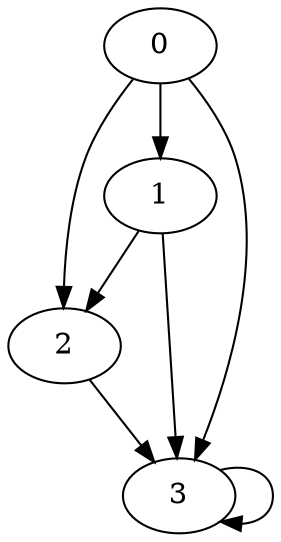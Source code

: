 digraph "Tetrahedral graph" {
0;
1;
2;
3;
0 -> 1;
0 -> 2;
0 -> 3;
1 -> 2;
1 -> 3;
2 -> 3;
3 -> 3;
}
